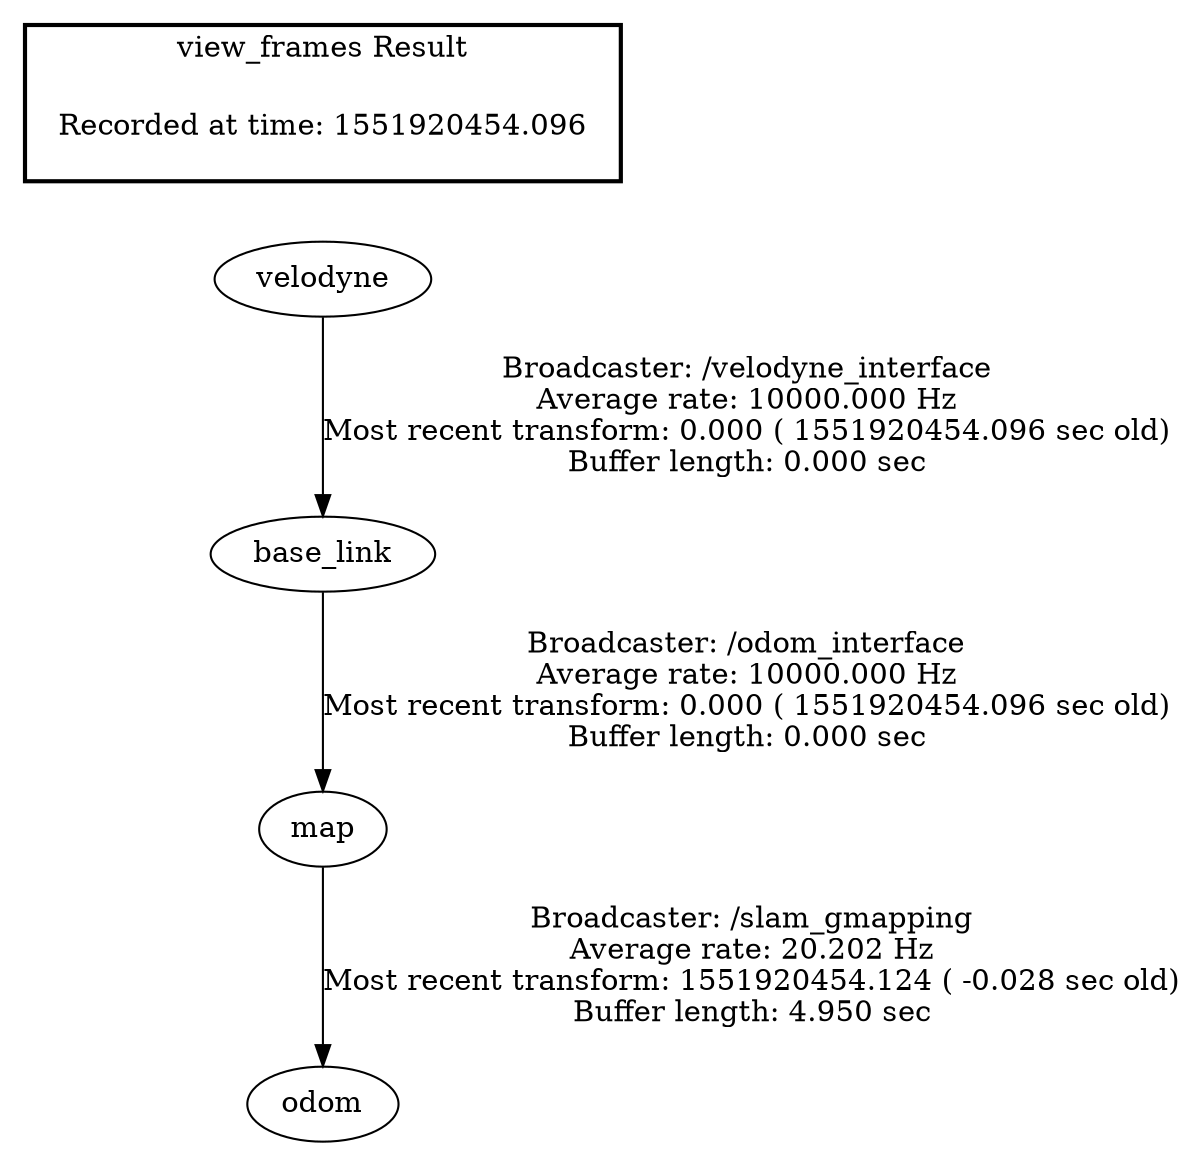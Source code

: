 digraph G {
"velodyne" -> "base_link"[label="Broadcaster: /velodyne_interface\nAverage rate: 10000.000 Hz\nMost recent transform: 0.000 ( 1551920454.096 sec old)\nBuffer length: 0.000 sec\n"];
"base_link" -> "map"[label="Broadcaster: /odom_interface\nAverage rate: 10000.000 Hz\nMost recent transform: 0.000 ( 1551920454.096 sec old)\nBuffer length: 0.000 sec\n"];
"map" -> "odom"[label="Broadcaster: /slam_gmapping\nAverage rate: 20.202 Hz\nMost recent transform: 1551920454.124 ( -0.028 sec old)\nBuffer length: 4.950 sec\n"];
edge [style=invis];
 subgraph cluster_legend { style=bold; color=black; label ="view_frames Result";
"Recorded at time: 1551920454.096"[ shape=plaintext ] ;
 }->"velodyne";
}